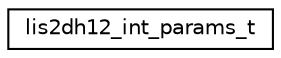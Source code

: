 digraph "Graphical Class Hierarchy"
{
 // LATEX_PDF_SIZE
  edge [fontname="Helvetica",fontsize="10",labelfontname="Helvetica",labelfontsize="10"];
  node [fontname="Helvetica",fontsize="10",shape=record];
  rankdir="LR";
  Node0 [label="lis2dh12_int_params_t",height=0.2,width=0.4,color="black", fillcolor="white", style="filled",URL="$structlis2dh12__int__params__t.html",tooltip="Parameter for interrupt configuration."];
}
